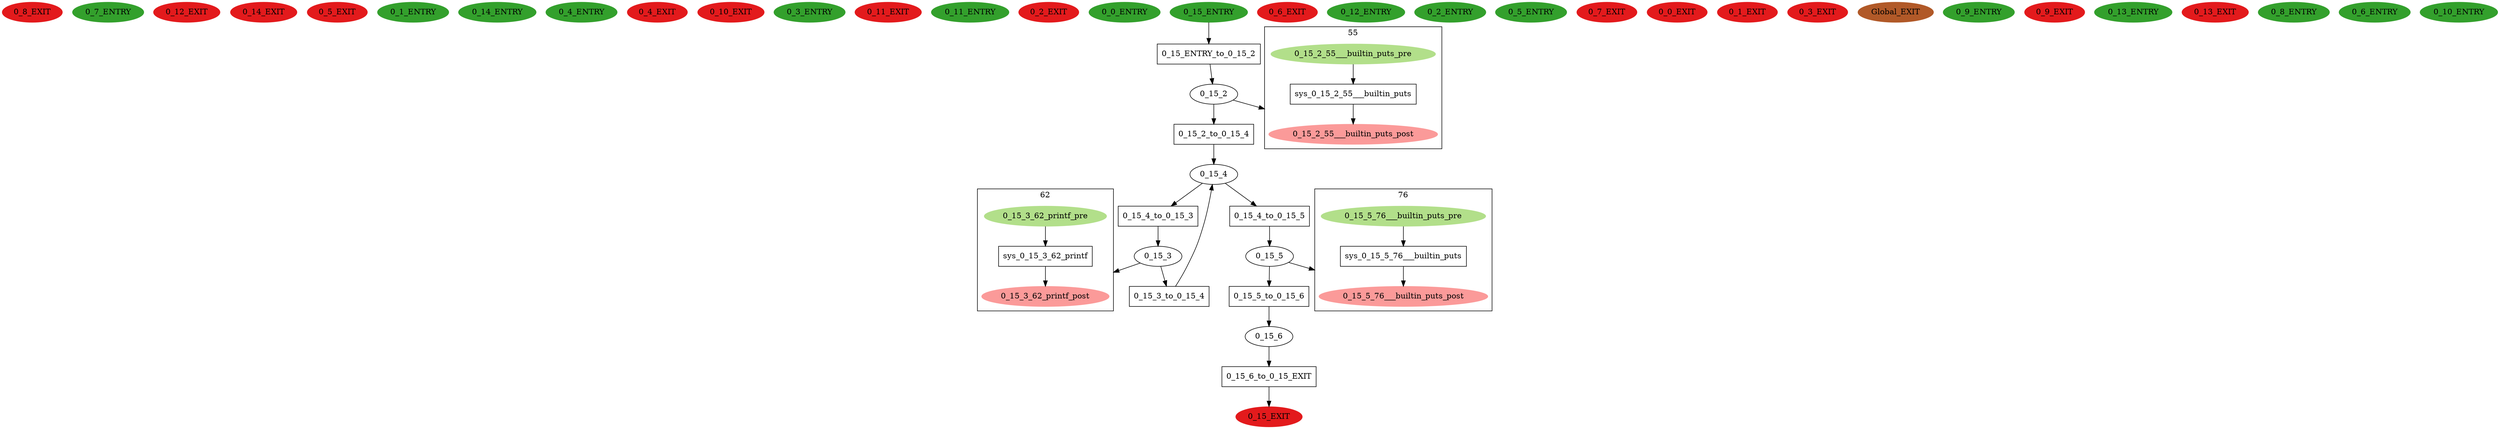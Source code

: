 digraph model { 
compound=true; 
node  [style="filled", colorscheme="paired12"];  "0_8_EXIT" [shape=ellipse, color=6, style=filled];
  "0_7_ENTRY" [shape=ellipse, color=4, style=filled];
  "0_12_EXIT" [shape=ellipse, color=6, style=filled];
  "0_14_EXIT" [shape=ellipse, color=6, style=filled];
  "0_5_EXIT" [shape=ellipse, color=6, style=filled];
  "0_1_ENTRY" [shape=ellipse, color=4, style=filled];
  "0_14_ENTRY" [shape=ellipse, color=4, style=filled];
  "0_4_ENTRY" [shape=ellipse, color=4, style=filled];
  "0_4_EXIT" [shape=ellipse, color=6, style=filled];
  "0_10_EXIT" [shape=ellipse, color=6, style=filled];
  "0_3_ENTRY" [shape=ellipse, color=4, style=filled];
  "0_11_EXIT" [shape=ellipse, color=6, style=filled];
  "0_11_ENTRY" [shape=ellipse, color=4, style=filled];
  "0_2_EXIT" [shape=ellipse, color=6, style=filled];
  "0_0_ENTRY" [shape=ellipse, color=4, style=filled];
  "0_15_ENTRY" [shape=ellipse, color=4, style=filled];
  "0_15_EXIT" [shape=ellipse, color=6, style=filled];
  "0_6_EXIT" [shape=ellipse, color=6, style=filled];
  "0_12_ENTRY" [shape=ellipse, color=4, style=filled];
  "0_2_ENTRY" [shape=ellipse, color=4, style=filled];
  "0_5_ENTRY" [shape=ellipse, color=4, style=filled];
  "0_7_EXIT" [shape=ellipse, color=6, style=filled];
  "0_0_EXIT" [shape=ellipse, color=6, style=filled];
  "0_1_EXIT" [shape=ellipse, color=6, style=filled];
  "0_3_EXIT" [shape=ellipse, color=6, style=filled];
  "0_15_2" [shape=ellipse, style=""];
subgraph "cluster_0_15_2_55" { 
label="55"  "0_15_2_55___builtin_puts_post" [shape=ellipse, style=""];
  "0_15_2_55___builtin_puts_pre" [shape=ellipse, style=""];
  "sys_0_15_2_55___builtin_puts" [shape=box, style=""];
  "sys_0_15_2_55___builtin_puts" [label="sys_0_15_2_55___builtin_puts\n"];
  "sys_0_15_2_55___builtin_puts" -> "0_15_2_55___builtin_puts_post" [label="", arrowhead="normal"];
  "0_15_2_55___builtin_puts_pre" -> "sys_0_15_2_55___builtin_puts" [label="", arrowhead="normal"];
}
  "0_15_2" -> "0_15_2_55___builtin_puts_post" [lhead="cluster_0_15_2_55"];
  "0_15_2_55___builtin_puts_pre" [color=3, style=filled];
  "0_15_2_55___builtin_puts_post" [color=5, style=filled];
  "0_15_3" [shape=ellipse, style=""];
subgraph "cluster_0_15_3_62" { 
label="62"  "0_15_3_62_printf_post" [shape=ellipse, style=""];
  "0_15_3_62_printf_pre" [shape=ellipse, style=""];
  "sys_0_15_3_62_printf" [shape=box, style=""];
  "sys_0_15_3_62_printf" [label="sys_0_15_3_62_printf\n"];
  "0_15_3_62_printf_pre" -> "sys_0_15_3_62_printf" [label="", arrowhead="normal"];
  "sys_0_15_3_62_printf" -> "0_15_3_62_printf_post" [label="", arrowhead="normal"];
}
  "0_15_3" -> "0_15_3_62_printf_post" [lhead="cluster_0_15_3_62"];
  "0_15_3_62_printf_pre" [color=3, style=filled];
  "0_15_3_62_printf_post" [color=5, style=filled];
  "Global_EXIT" [shape=ellipse, color=12, style=filled];
  "0_9_ENTRY" [shape=ellipse, color=4, style=filled];
  "0_15_6" [shape=ellipse, style=""];
  "0_9_EXIT" [shape=ellipse, color=6, style=filled];
  "0_15_4" [shape=ellipse, style=""];
  "0_13_ENTRY" [shape=ellipse, color=4, style=filled];
  "0_15_5" [shape=ellipse, style=""];
subgraph "cluster_0_15_5_76" { 
label="76"  "0_15_5_76___builtin_puts_post" [shape=ellipse, style=""];
  "0_15_5_76___builtin_puts_pre" [shape=ellipse, style=""];
  "sys_0_15_5_76___builtin_puts" [shape=box, style=""];
  "sys_0_15_5_76___builtin_puts" [label="sys_0_15_5_76___builtin_puts\n"];
  "sys_0_15_5_76___builtin_puts" -> "0_15_5_76___builtin_puts_post" [label="", arrowhead="normal"];
  "0_15_5_76___builtin_puts_pre" -> "sys_0_15_5_76___builtin_puts" [label="", arrowhead="normal"];
}
  "0_15_5" -> "0_15_5_76___builtin_puts_post" [lhead="cluster_0_15_5_76"];
  "0_15_5_76___builtin_puts_pre" [color=3, style=filled];
  "0_15_5_76___builtin_puts_post" [color=5, style=filled];
  "0_13_EXIT" [shape=ellipse, color=6, style=filled];
  "0_8_ENTRY" [shape=ellipse, color=4, style=filled];
  "0_6_ENTRY" [shape=ellipse, color=4, style=filled];
  "0_10_ENTRY" [shape=ellipse, color=4, style=filled];
  "0_15_5_to_0_15_6" [shape=box, style=""];
  "0_15_5_to_0_15_6" [label="0_15_5_to_0_15_6\n"];
  "0_15_2_to_0_15_4" [shape=box, style=""];
  "0_15_2_to_0_15_4" [label="0_15_2_to_0_15_4\n"];
  "0_15_3_to_0_15_4" [shape=box, style=""];
  "0_15_3_to_0_15_4" [label="0_15_3_to_0_15_4\n"];
  "0_15_6_to_0_15_EXIT" [shape=box, style=""];
  "0_15_6_to_0_15_EXIT" [label="0_15_6_to_0_15_EXIT\n"];
  "0_15_4_to_0_15_3" [shape=box, style=""];
  "0_15_4_to_0_15_3" [label="0_15_4_to_0_15_3\n"];
  "0_15_4_to_0_15_5" [shape=box, style=""];
  "0_15_4_to_0_15_5" [label="0_15_4_to_0_15_5\n"];
  "0_15_ENTRY_to_0_15_2" [shape=box, style=""];
  "0_15_ENTRY_to_0_15_2" [label="0_15_ENTRY_to_0_15_2\n"];
  "0_15_3_to_0_15_4" -> "0_15_4" [label="", arrowhead="normal"];
  "0_15_5_to_0_15_6" -> "0_15_6" [label="", arrowhead="normal"];
  "0_15_4_to_0_15_3" -> "0_15_3" [label="", arrowhead="normal"];
  "0_15_6_to_0_15_EXIT" -> "0_15_EXIT" [label="", arrowhead="normal"];
  "0_15_4_to_0_15_5" -> "0_15_5" [label="", arrowhead="normal"];
  "0_15_ENTRY_to_0_15_2" -> "0_15_2" [label="", arrowhead="normal"];
  "0_15_3" -> "0_15_3_to_0_15_4" [label="", arrowhead="normal"];
  "0_15_5" -> "0_15_5_to_0_15_6" [label="", arrowhead="normal"];
  "0_15_2" -> "0_15_2_to_0_15_4" [label="", arrowhead="normal"];
  "0_15_4" -> "0_15_4_to_0_15_5" [label="", arrowhead="normal"];
  "0_15_2_to_0_15_4" -> "0_15_4" [label="", arrowhead="normal"];
  "0_15_ENTRY" -> "0_15_ENTRY_to_0_15_2" [label="", arrowhead="normal"];
  "0_15_4" -> "0_15_4_to_0_15_3" [label="", arrowhead="normal"];
  "0_15_6" -> "0_15_6_to_0_15_EXIT" [label="", arrowhead="normal"];
}
